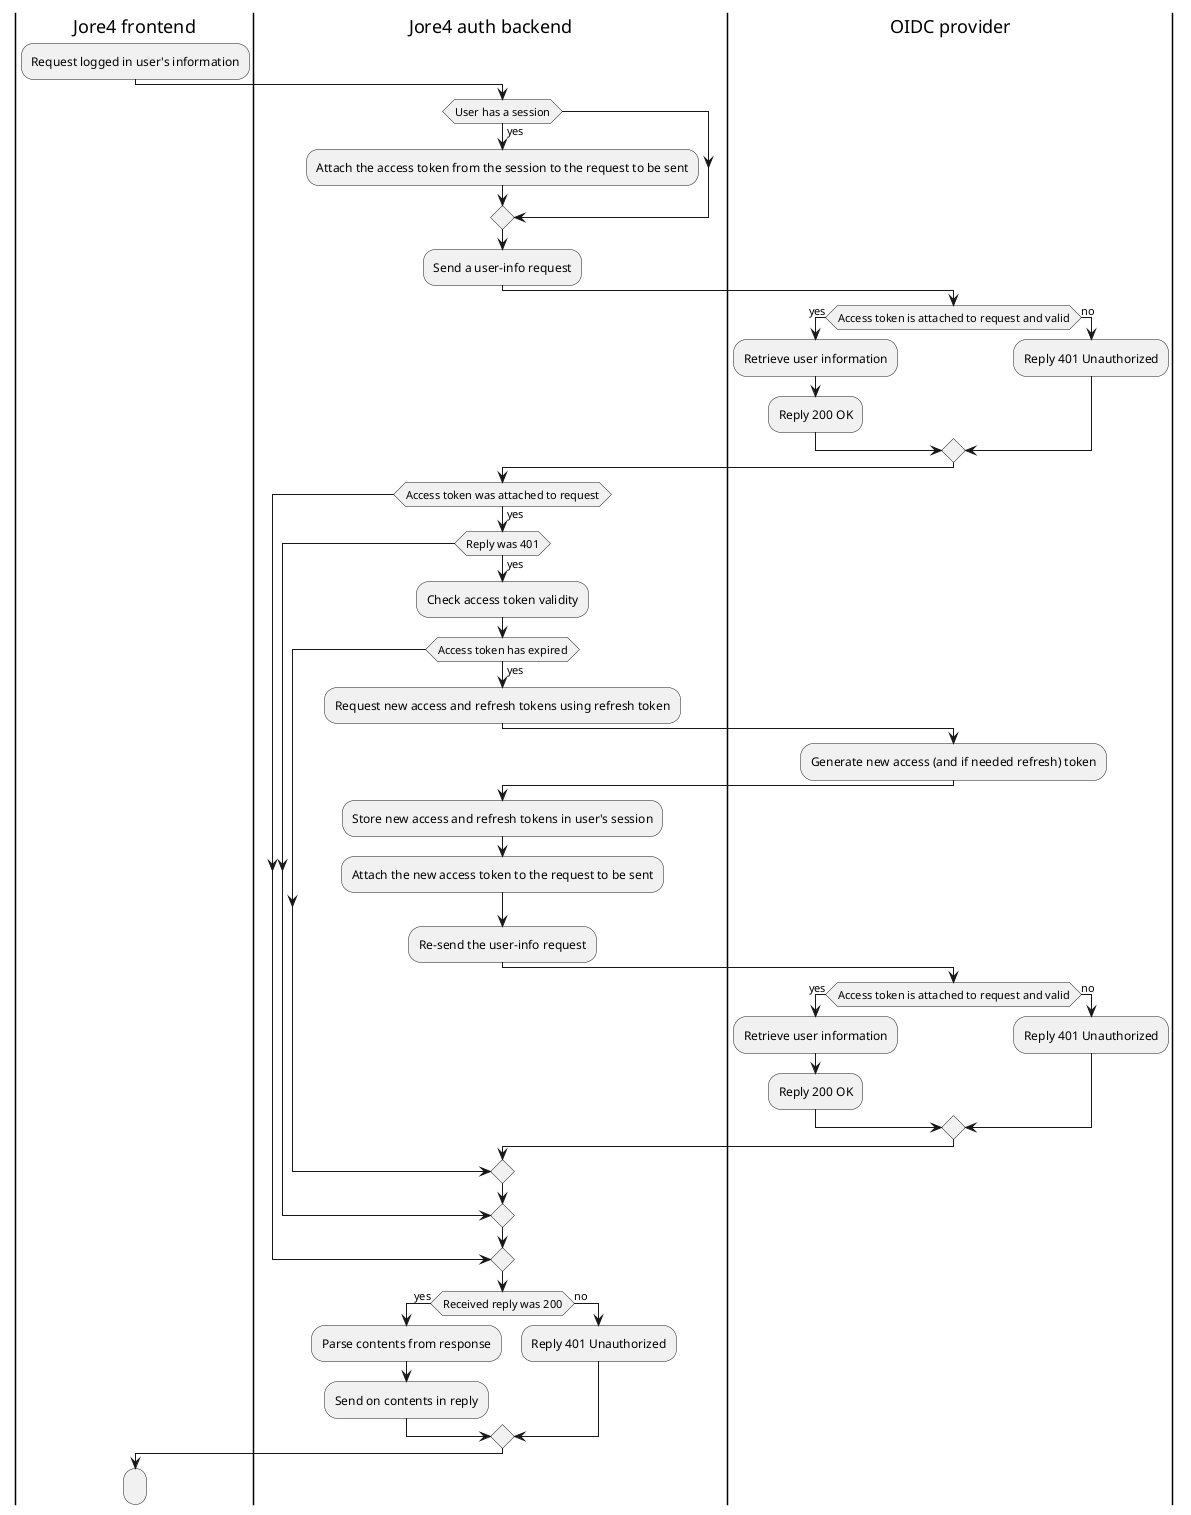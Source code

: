 @startuml
|Jore4 frontend|
:Request logged in user's information;
|Jore4 auth backend|
if (User has a session) then (yes)
	:Attach the access token from the session to the request to be sent;
endif
:Send a user-info request;
|OIDC provider|
if (Access token is attached to request and valid) then (yes)
	:Retrieve user information;
	:Reply 200 OK;
else (no)
	:Reply 401 Unauthorized;
endif
|Jore4 auth backend|
if (Access token was attached to request) then (yes)
	if (Reply was 401) then (yes)
		:Check access token validity;
		if (Access token has expired) then (yes)
			:Request new access and refresh tokens using refresh token;
			|OIDC provider|
			:Generate new access (and if needed refresh) token;
			|Jore4 auth backend|
			:Store new access and refresh tokens in user's session;
			:Attach the new access token to the request to be sent;
			:Re-send the user-info request;
			|OIDC provider|
			if (Access token is attached to request and valid) then (yes)
				:Retrieve user information;
				:Reply 200 OK;
			else (no)
				:Reply 401 Unauthorized;
			endif
			|Jore4 auth backend|
		endif
	endif
endif
if (Received reply was 200) then (yes)
	:Parse contents from response;
	:Send on contents in reply;
else (no)
	:Reply 401 Unauthorized;
endif
|Jore4 frontend|
:;
@enduml

